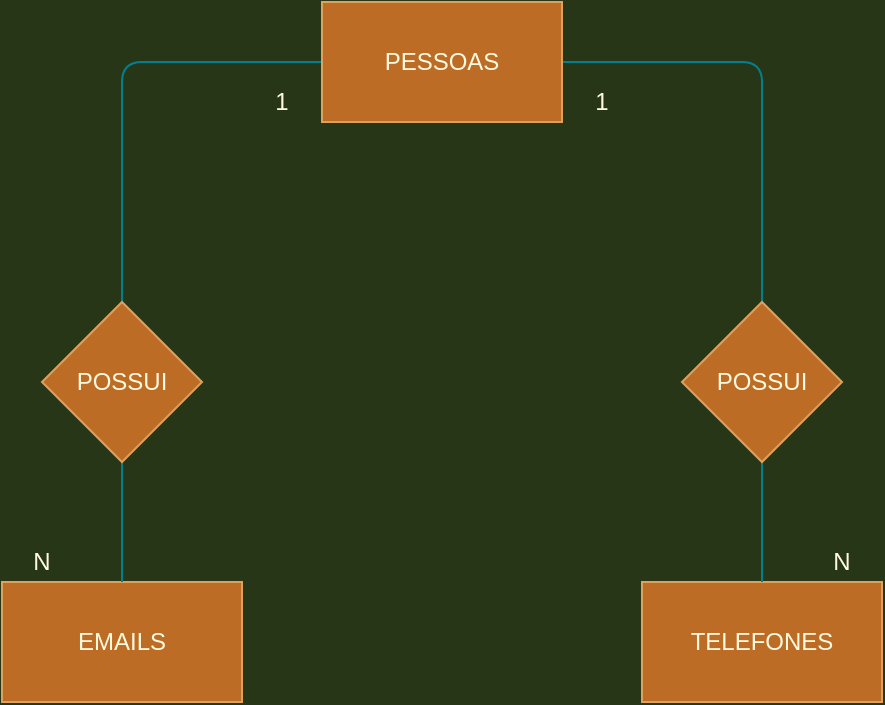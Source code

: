 <mxfile version="14.4.2" type="google" pages="2"><diagram id="qgl3N3ShkEYecCJ2Bf00" name="Conceitual"><mxGraphModel dx="1304" dy="804" grid="1" gridSize="10" guides="1" tooltips="1" connect="1" arrows="1" fold="1" page="1" pageScale="1" pageWidth="827" pageHeight="1169" background="#283618" math="0" shadow="0"><root><mxCell id="0"/><mxCell id="1" parent="0"/><mxCell id="kj6TxZzl1DMDzUd9J2vx-6" style="edgeStyle=orthogonalEdgeStyle;curved=0;rounded=1;sketch=0;orthogonalLoop=1;jettySize=auto;html=1;exitX=0;exitY=0.5;exitDx=0;exitDy=0;entryX=0.5;entryY=0;entryDx=0;entryDy=0;strokeColor=#028090;fillColor=#F45B69;fontColor=#E4FDE1;endArrow=none;endFill=0;" edge="1" parent="1" source="rxvnu-pyfl3aOt8vXFyo-1" target="kj6TxZzl1DMDzUd9J2vx-1"><mxGeometry relative="1" as="geometry"/></mxCell><mxCell id="kj6TxZzl1DMDzUd9J2vx-10" style="edgeStyle=orthogonalEdgeStyle;curved=0;rounded=1;sketch=0;orthogonalLoop=1;jettySize=auto;html=1;exitX=1;exitY=0.5;exitDx=0;exitDy=0;entryX=0.5;entryY=0;entryDx=0;entryDy=0;endArrow=none;endFill=0;fillColor=#F45B69;fontColor=#E4FDE1;strokeColor=#028090;" edge="1" parent="1" source="rxvnu-pyfl3aOt8vXFyo-1" target="kj6TxZzl1DMDzUd9J2vx-4"><mxGeometry relative="1" as="geometry"/></mxCell><mxCell id="rxvnu-pyfl3aOt8vXFyo-1" value="PESSOAS" style="rounded=0;whiteSpace=wrap;html=1;fillColor=#BC6C25;strokeColor=#DDA15E;fontColor=#FEFAE0;" parent="1" vertex="1"><mxGeometry x="354" y="90" width="120" height="60" as="geometry"/></mxCell><mxCell id="rxvnu-pyfl3aOt8vXFyo-3" value="TELEFONES" style="rounded=0;whiteSpace=wrap;html=1;fillColor=#BC6C25;strokeColor=#DDA15E;fontColor=#FEFAE0;" parent="1" vertex="1"><mxGeometry x="514" y="380" width="120" height="60" as="geometry"/></mxCell><mxCell id="rxvnu-pyfl3aOt8vXFyo-6" value="EMAILS" style="rounded=0;whiteSpace=wrap;html=1;fillColor=#BC6C25;strokeColor=#DDA15E;fontColor=#FEFAE0;" parent="1" vertex="1"><mxGeometry x="194" y="380" width="120" height="60" as="geometry"/></mxCell><mxCell id="HztuObsY_0ZgMovNE8ZS-1" value="N" style="text;html=1;strokeColor=none;fillColor=none;align=center;verticalAlign=middle;whiteSpace=wrap;rounded=0;sketch=0;fontColor=#FEFAE0;" parent="1" vertex="1"><mxGeometry x="594" y="360" width="40" height="20" as="geometry"/></mxCell><mxCell id="HztuObsY_0ZgMovNE8ZS-2" value="N" style="text;html=1;strokeColor=none;fillColor=none;align=center;verticalAlign=middle;whiteSpace=wrap;rounded=0;sketch=0;fontColor=#FEFAE0;" parent="1" vertex="1"><mxGeometry x="194" y="360" width="40" height="20" as="geometry"/></mxCell><mxCell id="HztuObsY_0ZgMovNE8ZS-6" value="1" style="text;html=1;strokeColor=none;fillColor=none;align=center;verticalAlign=middle;whiteSpace=wrap;rounded=0;sketch=0;fontColor=#FEFAE0;" parent="1" vertex="1"><mxGeometry x="474" y="130" width="40" height="20" as="geometry"/></mxCell><mxCell id="kj6TxZzl1DMDzUd9J2vx-11" style="edgeStyle=orthogonalEdgeStyle;curved=0;rounded=1;sketch=0;orthogonalLoop=1;jettySize=auto;html=1;entryX=0.5;entryY=0;entryDx=0;entryDy=0;endArrow=none;endFill=0;strokeColor=#028090;fillColor=#F45B69;fontColor=#E4FDE1;" edge="1" parent="1" source="kj6TxZzl1DMDzUd9J2vx-1" target="rxvnu-pyfl3aOt8vXFyo-6"><mxGeometry relative="1" as="geometry"/></mxCell><mxCell id="kj6TxZzl1DMDzUd9J2vx-1" value="POSSUI" style="rhombus;whiteSpace=wrap;html=1;fillColor=#BC6C25;strokeColor=#DDA15E;fontColor=#FEFAE0;" vertex="1" parent="1"><mxGeometry x="214" y="240" width="80" height="80" as="geometry"/></mxCell><mxCell id="kj6TxZzl1DMDzUd9J2vx-13" style="edgeStyle=orthogonalEdgeStyle;curved=0;rounded=1;sketch=0;orthogonalLoop=1;jettySize=auto;html=1;entryX=0.5;entryY=0;entryDx=0;entryDy=0;endArrow=none;endFill=0;strokeColor=#028090;fillColor=#F45B69;fontColor=#E4FDE1;" edge="1" parent="1" source="kj6TxZzl1DMDzUd9J2vx-4" target="rxvnu-pyfl3aOt8vXFyo-3"><mxGeometry relative="1" as="geometry"/></mxCell><mxCell id="kj6TxZzl1DMDzUd9J2vx-4" value="POSSUI" style="rhombus;whiteSpace=wrap;html=1;fillColor=#BC6C25;strokeColor=#DDA15E;fontColor=#FEFAE0;" vertex="1" parent="1"><mxGeometry x="534" y="240" width="80" height="80" as="geometry"/></mxCell><mxCell id="kj6TxZzl1DMDzUd9J2vx-15" value="1" style="text;html=1;strokeColor=none;fillColor=none;align=center;verticalAlign=middle;whiteSpace=wrap;rounded=0;sketch=0;fontColor=#FEFAE0;" vertex="1" parent="1"><mxGeometry x="314" y="130" width="40" height="20" as="geometry"/></mxCell></root></mxGraphModel></diagram><diagram id="M17n4Caqee_1G9xK7vqM" name="Lógico"><mxGraphModel dx="1304" dy="804" grid="1" gridSize="10" guides="1" tooltips="1" connect="1" arrows="1" fold="1" page="1" pageScale="1" pageWidth="827" pageHeight="1169" background="#114B5F" math="0" shadow="0"><root><mxCell id="v8gi-T0T4v9zkpxDSojy-0"/><mxCell id="v8gi-T0T4v9zkpxDSojy-1" parent="v8gi-T0T4v9zkpxDSojy-0"/><mxCell id="jyYSXCGcXRoH_CVIshdJ-0" value="Pessoas" style="shape=table;startSize=30;container=1;collapsible=1;childLayout=tableLayout;fixedRows=1;rowLines=0;fontStyle=1;align=center;resizeLast=1;rounded=0;sketch=0;fillColor=#F45B69;fontColor=#E4FDE1;strokeColor=#028090;" vertex="1" parent="v8gi-T0T4v9zkpxDSojy-1"><mxGeometry x="140" y="230" width="180" height="160" as="geometry"/></mxCell><mxCell id="jyYSXCGcXRoH_CVIshdJ-1" value="" style="shape=partialRectangle;collapsible=0;dropTarget=0;pointerEvents=0;fillColor=none;top=0;left=0;bottom=1;right=0;points=[[0,0.5],[1,0.5]];portConstraint=eastwest;fontColor=#E4FDE1;strokeColor=#028090;" vertex="1" parent="jyYSXCGcXRoH_CVIshdJ-0"><mxGeometry y="30" width="180" height="30" as="geometry"/></mxCell><mxCell id="jyYSXCGcXRoH_CVIshdJ-2" value="PK" style="shape=partialRectangle;connectable=0;fillColor=none;top=0;left=0;bottom=0;right=0;fontStyle=1;overflow=hidden;fontColor=#E4FDE1;strokeColor=#028090;" vertex="1" parent="jyYSXCGcXRoH_CVIshdJ-1"><mxGeometry width="30" height="30" as="geometry"/></mxCell><mxCell id="jyYSXCGcXRoH_CVIshdJ-3" value="idPessoa" style="shape=partialRectangle;connectable=0;fillColor=none;top=0;left=0;bottom=0;right=0;align=left;spacingLeft=6;fontStyle=5;overflow=hidden;fontColor=#E4FDE1;strokeColor=#028090;" vertex="1" parent="jyYSXCGcXRoH_CVIshdJ-1"><mxGeometry x="30" width="150" height="30" as="geometry"/></mxCell><mxCell id="jyYSXCGcXRoH_CVIshdJ-4" value="" style="shape=partialRectangle;collapsible=0;dropTarget=0;pointerEvents=0;fillColor=none;top=0;left=0;bottom=0;right=0;points=[[0,0.5],[1,0.5]];portConstraint=eastwest;fontColor=#E4FDE1;strokeColor=#028090;" vertex="1" parent="jyYSXCGcXRoH_CVIshdJ-0"><mxGeometry y="60" width="180" height="30" as="geometry"/></mxCell><mxCell id="jyYSXCGcXRoH_CVIshdJ-5" value="" style="shape=partialRectangle;connectable=0;fillColor=none;top=0;left=0;bottom=0;right=0;editable=1;overflow=hidden;fontColor=#E4FDE1;strokeColor=#028090;" vertex="1" parent="jyYSXCGcXRoH_CVIshdJ-4"><mxGeometry width="30" height="30" as="geometry"/></mxCell><mxCell id="jyYSXCGcXRoH_CVIshdJ-6" value="Nome" style="shape=partialRectangle;connectable=0;fillColor=none;top=0;left=0;bottom=0;right=0;align=left;spacingLeft=6;overflow=hidden;fontColor=#E4FDE1;strokeColor=#028090;" vertex="1" parent="jyYSXCGcXRoH_CVIshdJ-4"><mxGeometry x="30" width="150" height="30" as="geometry"/></mxCell><mxCell id="Y-X5QIAMtN9VVEyeML6P-0" value="" style="shape=partialRectangle;collapsible=0;dropTarget=0;pointerEvents=0;fillColor=none;top=0;left=0;bottom=0;right=0;points=[[0,0.5],[1,0.5]];portConstraint=eastwest;fontColor=#E4FDE1;strokeColor=#028090;" vertex="1" parent="jyYSXCGcXRoH_CVIshdJ-0"><mxGeometry y="90" width="180" height="30" as="geometry"/></mxCell><mxCell id="Y-X5QIAMtN9VVEyeML6P-1" value="" style="shape=partialRectangle;connectable=0;fillColor=none;top=0;left=0;bottom=0;right=0;editable=1;overflow=hidden;fontColor=#E4FDE1;strokeColor=#028090;" vertex="1" parent="Y-X5QIAMtN9VVEyeML6P-0"><mxGeometry width="30" height="30" as="geometry"/></mxCell><mxCell id="Y-X5QIAMtN9VVEyeML6P-2" value="CNH" style="shape=partialRectangle;connectable=0;fillColor=none;top=0;left=0;bottom=0;right=0;align=left;spacingLeft=6;overflow=hidden;fontColor=#E4FDE1;strokeColor=#028090;" vertex="1" parent="Y-X5QIAMtN9VVEyeML6P-0"><mxGeometry x="30" width="150" height="30" as="geometry"/></mxCell><mxCell id="75ttQ789e_i0joO3TO7g-1" value="" style="shape=partialRectangle;collapsible=0;dropTarget=0;pointerEvents=0;fillColor=none;top=0;left=0;bottom=0;right=0;points=[[0,0.5],[1,0.5]];portConstraint=eastwest;fontColor=#E4FDE1;strokeColor=#028090;" vertex="1" parent="jyYSXCGcXRoH_CVIshdJ-0"><mxGeometry y="120" width="180" height="30" as="geometry"/></mxCell><mxCell id="75ttQ789e_i0joO3TO7g-2" value="" style="shape=partialRectangle;connectable=0;fillColor=none;top=0;left=0;bottom=0;right=0;editable=1;overflow=hidden;fontColor=#E4FDE1;strokeColor=#028090;" vertex="1" parent="75ttQ789e_i0joO3TO7g-1"><mxGeometry width="30" height="30" as="geometry"/></mxCell><mxCell id="75ttQ789e_i0joO3TO7g-3" value="Endereco" style="shape=partialRectangle;connectable=0;fillColor=none;top=0;left=0;bottom=0;right=0;align=left;spacingLeft=6;overflow=hidden;fontColor=#E4FDE1;strokeColor=#028090;" vertex="1" parent="75ttQ789e_i0joO3TO7g-1"><mxGeometry x="30" width="150" height="30" as="geometry"/></mxCell><mxCell id="jyYSXCGcXRoH_CVIshdJ-13" value="Emails" style="shape=table;startSize=30;container=1;collapsible=1;childLayout=tableLayout;fixedRows=1;rowLines=0;fontStyle=1;align=center;resizeLast=1;rounded=0;sketch=0;fillColor=#F45B69;fontColor=#E4FDE1;strokeColor=#028090;" vertex="1" parent="v8gi-T0T4v9zkpxDSojy-1"><mxGeometry x="460" y="90" width="180" height="130" as="geometry"/></mxCell><mxCell id="jyYSXCGcXRoH_CVIshdJ-14" value="" style="shape=partialRectangle;collapsible=0;dropTarget=0;pointerEvents=0;fillColor=none;top=0;left=0;bottom=1;right=0;points=[[0,0.5],[1,0.5]];portConstraint=eastwest;fontColor=#E4FDE1;strokeColor=#028090;" vertex="1" parent="jyYSXCGcXRoH_CVIshdJ-13"><mxGeometry y="30" width="180" height="30" as="geometry"/></mxCell><mxCell id="jyYSXCGcXRoH_CVIshdJ-15" value="PK" style="shape=partialRectangle;connectable=0;fillColor=none;top=0;left=0;bottom=0;right=0;fontStyle=1;overflow=hidden;fontColor=#E4FDE1;strokeColor=#028090;" vertex="1" parent="jyYSXCGcXRoH_CVIshdJ-14"><mxGeometry width="30" height="30" as="geometry"/></mxCell><mxCell id="jyYSXCGcXRoH_CVIshdJ-16" value="idEmail" style="shape=partialRectangle;connectable=0;fillColor=none;top=0;left=0;bottom=0;right=0;align=left;spacingLeft=6;fontStyle=5;overflow=hidden;fontColor=#E4FDE1;strokeColor=#028090;" vertex="1" parent="jyYSXCGcXRoH_CVIshdJ-14"><mxGeometry x="30" width="150" height="30" as="geometry"/></mxCell><mxCell id="jyYSXCGcXRoH_CVIshdJ-26" value="" style="shape=partialRectangle;collapsible=0;dropTarget=0;pointerEvents=0;fillColor=none;top=0;left=0;bottom=1;right=0;points=[[0,0.5],[1,0.5]];portConstraint=eastwest;fontColor=#E4FDE1;strokeColor=#028090;" vertex="1" parent="jyYSXCGcXRoH_CVIshdJ-13"><mxGeometry y="60" width="180" height="30" as="geometry"/></mxCell><mxCell id="jyYSXCGcXRoH_CVIshdJ-27" value="FK" style="shape=partialRectangle;connectable=0;fillColor=none;top=0;left=0;bottom=0;right=0;fontStyle=1;overflow=hidden;fontColor=#E4FDE1;strokeColor=#028090;" vertex="1" parent="jyYSXCGcXRoH_CVIshdJ-26"><mxGeometry width="30" height="30" as="geometry"/></mxCell><mxCell id="jyYSXCGcXRoH_CVIshdJ-28" value="idPessoa" style="shape=partialRectangle;connectable=0;fillColor=none;top=0;left=0;bottom=0;right=0;align=left;spacingLeft=6;fontStyle=5;overflow=hidden;fontColor=#E4FDE1;strokeColor=#028090;" vertex="1" parent="jyYSXCGcXRoH_CVIshdJ-26"><mxGeometry x="30" width="150" height="30" as="geometry"/></mxCell><mxCell id="jyYSXCGcXRoH_CVIshdJ-17" value="" style="shape=partialRectangle;collapsible=0;dropTarget=0;pointerEvents=0;fillColor=none;top=0;left=0;bottom=0;right=0;points=[[0,0.5],[1,0.5]];portConstraint=eastwest;fontColor=#E4FDE1;strokeColor=#028090;" vertex="1" parent="jyYSXCGcXRoH_CVIshdJ-13"><mxGeometry y="90" width="180" height="30" as="geometry"/></mxCell><mxCell id="jyYSXCGcXRoH_CVIshdJ-18" value="" style="shape=partialRectangle;connectable=0;fillColor=none;top=0;left=0;bottom=0;right=0;editable=1;overflow=hidden;fontColor=#E4FDE1;strokeColor=#028090;" vertex="1" parent="jyYSXCGcXRoH_CVIshdJ-17"><mxGeometry width="30" height="30" as="geometry"/></mxCell><mxCell id="jyYSXCGcXRoH_CVIshdJ-19" value="Endereco de email" style="shape=partialRectangle;connectable=0;fillColor=none;top=0;left=0;bottom=0;right=0;align=left;spacingLeft=6;overflow=hidden;fontColor=#E4FDE1;strokeColor=#028090;" vertex="1" parent="jyYSXCGcXRoH_CVIshdJ-17"><mxGeometry x="30" width="150" height="30" as="geometry"/></mxCell><mxCell id="jyYSXCGcXRoH_CVIshdJ-29" value="" style="edgeStyle=entityRelationEdgeStyle;fontSize=12;html=1;endArrow=ERoneToMany;fillColor=#F45B69;strokeColor=#028090;" edge="1" parent="v8gi-T0T4v9zkpxDSojy-1" source="jyYSXCGcXRoH_CVIshdJ-1" target="jyYSXCGcXRoH_CVIshdJ-26"><mxGeometry width="100" height="100" relative="1" as="geometry"><mxPoint x="350" y="420" as="sourcePoint"/><mxPoint x="450" y="320" as="targetPoint"/></mxGeometry></mxCell><mxCell id="Y-X5QIAMtN9VVEyeML6P-3" value="Telefones" style="shape=table;startSize=30;container=1;collapsible=1;childLayout=tableLayout;fixedRows=1;rowLines=0;fontStyle=1;align=center;resizeLast=1;rounded=0;sketch=0;fillColor=#F45B69;fontColor=#E4FDE1;strokeColor=#028090;" vertex="1" parent="v8gi-T0T4v9zkpxDSojy-1"><mxGeometry x="460" y="340" width="180" height="130" as="geometry"/></mxCell><mxCell id="Y-X5QIAMtN9VVEyeML6P-4" value="" style="shape=partialRectangle;collapsible=0;dropTarget=0;pointerEvents=0;fillColor=none;top=0;left=0;bottom=1;right=0;points=[[0,0.5],[1,0.5]];portConstraint=eastwest;fontColor=#E4FDE1;strokeColor=#028090;" vertex="1" parent="Y-X5QIAMtN9VVEyeML6P-3"><mxGeometry y="30" width="180" height="30" as="geometry"/></mxCell><mxCell id="Y-X5QIAMtN9VVEyeML6P-5" value="PK" style="shape=partialRectangle;connectable=0;fillColor=none;top=0;left=0;bottom=0;right=0;fontStyle=1;overflow=hidden;fontColor=#E4FDE1;strokeColor=#028090;" vertex="1" parent="Y-X5QIAMtN9VVEyeML6P-4"><mxGeometry width="30" height="30" as="geometry"/></mxCell><mxCell id="Y-X5QIAMtN9VVEyeML6P-6" value="idTelefone" style="shape=partialRectangle;connectable=0;fillColor=none;top=0;left=0;bottom=0;right=0;align=left;spacingLeft=6;fontStyle=5;overflow=hidden;fontColor=#E4FDE1;strokeColor=#028090;" vertex="1" parent="Y-X5QIAMtN9VVEyeML6P-4"><mxGeometry x="30" width="150" height="30" as="geometry"/></mxCell><mxCell id="Y-X5QIAMtN9VVEyeML6P-7" value="" style="shape=partialRectangle;collapsible=0;dropTarget=0;pointerEvents=0;fillColor=none;top=0;left=0;bottom=1;right=0;points=[[0,0.5],[1,0.5]];portConstraint=eastwest;fontColor=#E4FDE1;strokeColor=#028090;" vertex="1" parent="Y-X5QIAMtN9VVEyeML6P-3"><mxGeometry y="60" width="180" height="30" as="geometry"/></mxCell><mxCell id="Y-X5QIAMtN9VVEyeML6P-8" value="FK" style="shape=partialRectangle;connectable=0;fillColor=none;top=0;left=0;bottom=0;right=0;fontStyle=1;overflow=hidden;fontColor=#E4FDE1;strokeColor=#028090;" vertex="1" parent="Y-X5QIAMtN9VVEyeML6P-7"><mxGeometry width="30" height="30" as="geometry"/></mxCell><mxCell id="Y-X5QIAMtN9VVEyeML6P-9" value="idPessoa" style="shape=partialRectangle;connectable=0;fillColor=none;top=0;left=0;bottom=0;right=0;align=left;spacingLeft=6;fontStyle=5;overflow=hidden;fontColor=#E4FDE1;strokeColor=#028090;" vertex="1" parent="Y-X5QIAMtN9VVEyeML6P-7"><mxGeometry x="30" width="150" height="30" as="geometry"/></mxCell><mxCell id="Y-X5QIAMtN9VVEyeML6P-10" value="" style="shape=partialRectangle;collapsible=0;dropTarget=0;pointerEvents=0;fillColor=none;top=0;left=0;bottom=0;right=0;points=[[0,0.5],[1,0.5]];portConstraint=eastwest;fontColor=#E4FDE1;strokeColor=#028090;" vertex="1" parent="Y-X5QIAMtN9VVEyeML6P-3"><mxGeometry y="90" width="180" height="30" as="geometry"/></mxCell><mxCell id="Y-X5QIAMtN9VVEyeML6P-11" value="" style="shape=partialRectangle;connectable=0;fillColor=none;top=0;left=0;bottom=0;right=0;editable=1;overflow=hidden;fontColor=#E4FDE1;strokeColor=#028090;" vertex="1" parent="Y-X5QIAMtN9VVEyeML6P-10"><mxGeometry width="30" height="30" as="geometry"/></mxCell><mxCell id="Y-X5QIAMtN9VVEyeML6P-12" value="Numero" style="shape=partialRectangle;connectable=0;fillColor=none;top=0;left=0;bottom=0;right=0;align=left;spacingLeft=6;overflow=hidden;fontColor=#E4FDE1;strokeColor=#028090;" vertex="1" parent="Y-X5QIAMtN9VVEyeML6P-10"><mxGeometry x="30" width="150" height="30" as="geometry"/></mxCell><mxCell id="75ttQ789e_i0joO3TO7g-0" value="" style="edgeStyle=entityRelationEdgeStyle;fontSize=12;html=1;endArrow=ERoneToMany;fillColor=#F45B69;strokeColor=#028090;" edge="1" parent="v8gi-T0T4v9zkpxDSojy-1" source="jyYSXCGcXRoH_CVIshdJ-1" target="Y-X5QIAMtN9VVEyeML6P-7"><mxGeometry width="100" height="100" relative="1" as="geometry"><mxPoint x="330" y="310" as="sourcePoint"/><mxPoint x="350" y="450" as="targetPoint"/></mxGeometry></mxCell></root></mxGraphModel></diagram></mxfile>